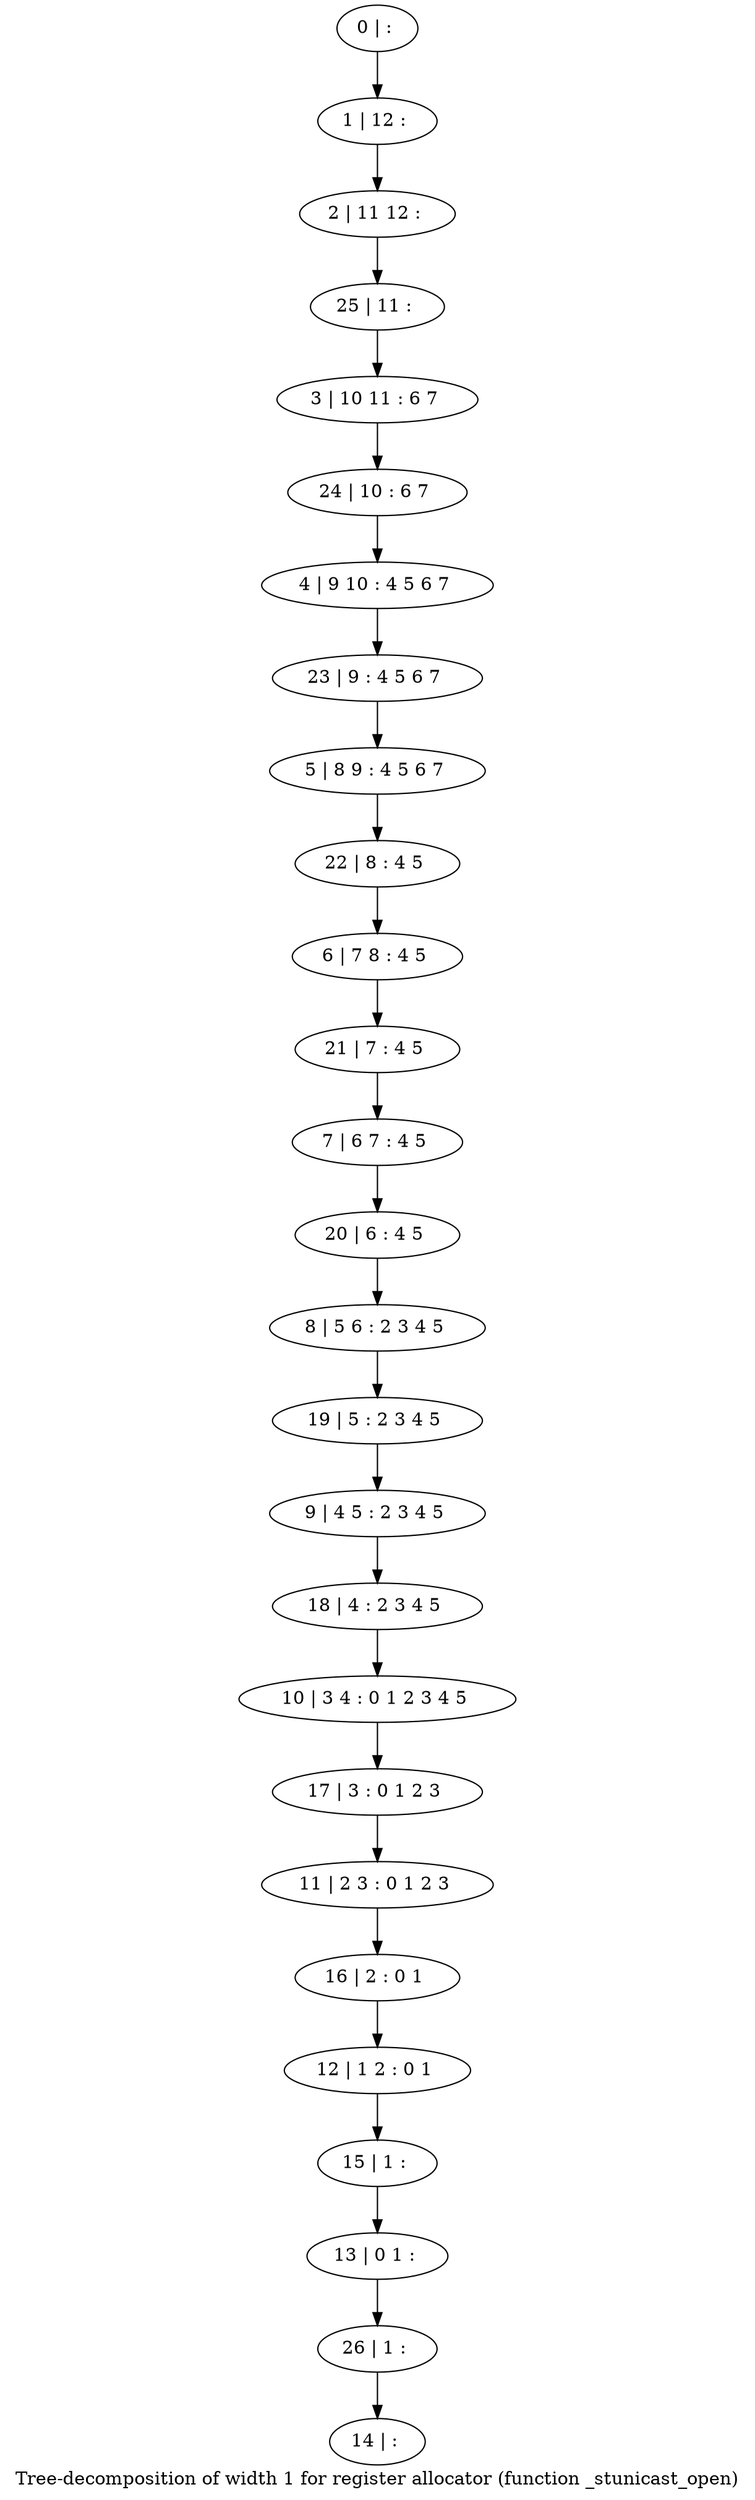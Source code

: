 digraph G {
graph [label="Tree-decomposition of width 1 for register allocator (function _stunicast_open)"]
0[label="0 | : "];
1[label="1 | 12 : "];
2[label="2 | 11 12 : "];
3[label="3 | 10 11 : 6 7 "];
4[label="4 | 9 10 : 4 5 6 7 "];
5[label="5 | 8 9 : 4 5 6 7 "];
6[label="6 | 7 8 : 4 5 "];
7[label="7 | 6 7 : 4 5 "];
8[label="8 | 5 6 : 2 3 4 5 "];
9[label="9 | 4 5 : 2 3 4 5 "];
10[label="10 | 3 4 : 0 1 2 3 4 5 "];
11[label="11 | 2 3 : 0 1 2 3 "];
12[label="12 | 1 2 : 0 1 "];
13[label="13 | 0 1 : "];
14[label="14 | : "];
15[label="15 | 1 : "];
16[label="16 | 2 : 0 1 "];
17[label="17 | 3 : 0 1 2 3 "];
18[label="18 | 4 : 2 3 4 5 "];
19[label="19 | 5 : 2 3 4 5 "];
20[label="20 | 6 : 4 5 "];
21[label="21 | 7 : 4 5 "];
22[label="22 | 8 : 4 5 "];
23[label="23 | 9 : 4 5 6 7 "];
24[label="24 | 10 : 6 7 "];
25[label="25 | 11 : "];
26[label="26 | 1 : "];
0->1 ;
1->2 ;
15->13 ;
12->15 ;
16->12 ;
11->16 ;
17->11 ;
10->17 ;
18->10 ;
9->18 ;
19->9 ;
8->19 ;
20->8 ;
7->20 ;
21->7 ;
6->21 ;
22->6 ;
5->22 ;
23->5 ;
4->23 ;
24->4 ;
3->24 ;
25->3 ;
2->25 ;
26->14 ;
13->26 ;
}
